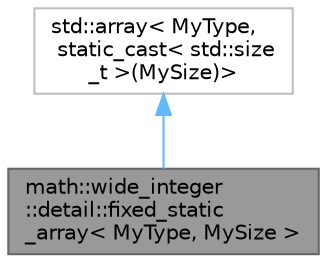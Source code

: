 digraph "math::wide_integer::detail::fixed_static_array&lt; MyType, MySize &gt;"
{
 // LATEX_PDF_SIZE
  bgcolor="transparent";
  edge [fontname=Helvetica,fontsize=10,labelfontname=Helvetica,labelfontsize=10];
  node [fontname=Helvetica,fontsize=10,shape=box,height=0.2,width=0.4];
  Node1 [label="math::wide_integer\l::detail::fixed_static\l_array\< MyType, MySize \>",height=0.2,width=0.4,color="gray40", fillcolor="grey60", style="filled", fontcolor="black",tooltip=" "];
  Node2 -> Node1 [dir="back",color="steelblue1",style="solid"];
  Node2 [label="std::array\< MyType,\l static_cast\< std::size\l_t \>(MySize)\>",height=0.2,width=0.4,color="grey75", fillcolor="white", style="filled",tooltip=" "];
}
